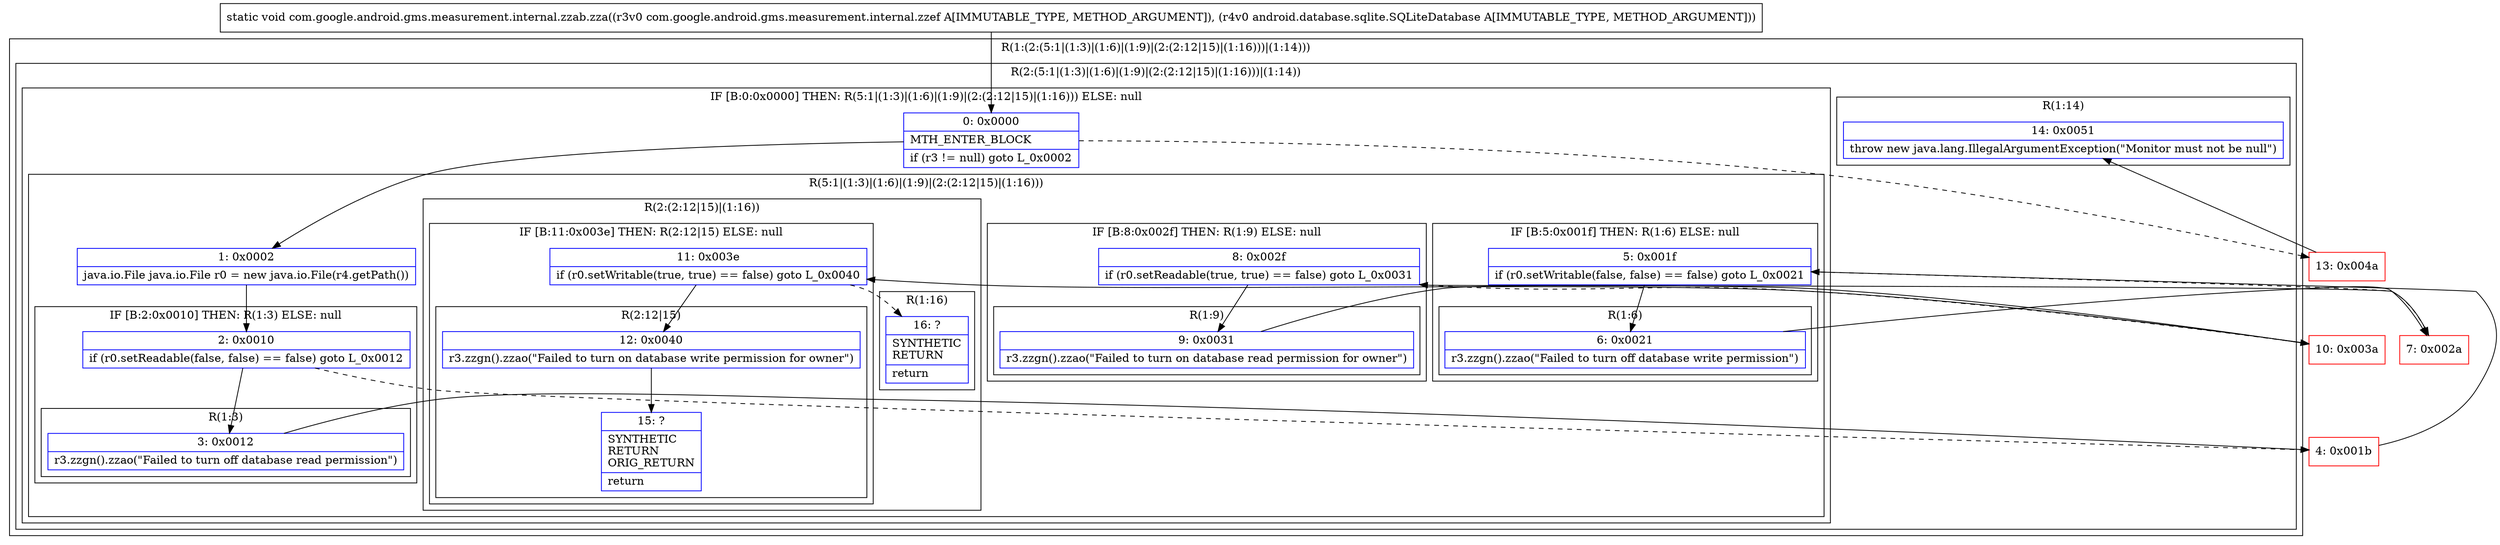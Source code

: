digraph "CFG forcom.google.android.gms.measurement.internal.zzab.zza(Lcom\/google\/android\/gms\/measurement\/internal\/zzef;Landroid\/database\/sqlite\/SQLiteDatabase;)V" {
subgraph cluster_Region_2116191522 {
label = "R(1:(2:(5:1|(1:3)|(1:6)|(1:9)|(2:(2:12|15)|(1:16)))|(1:14)))";
node [shape=record,color=blue];
subgraph cluster_Region_241472628 {
label = "R(2:(5:1|(1:3)|(1:6)|(1:9)|(2:(2:12|15)|(1:16)))|(1:14))";
node [shape=record,color=blue];
subgraph cluster_IfRegion_1071062241 {
label = "IF [B:0:0x0000] THEN: R(5:1|(1:3)|(1:6)|(1:9)|(2:(2:12|15)|(1:16))) ELSE: null";
node [shape=record,color=blue];
Node_0 [shape=record,label="{0\:\ 0x0000|MTH_ENTER_BLOCK\l|if (r3 != null) goto L_0x0002\l}"];
subgraph cluster_Region_484434818 {
label = "R(5:1|(1:3)|(1:6)|(1:9)|(2:(2:12|15)|(1:16)))";
node [shape=record,color=blue];
Node_1 [shape=record,label="{1\:\ 0x0002|java.io.File java.io.File r0 = new java.io.File(r4.getPath())\l}"];
subgraph cluster_IfRegion_1142851087 {
label = "IF [B:2:0x0010] THEN: R(1:3) ELSE: null";
node [shape=record,color=blue];
Node_2 [shape=record,label="{2\:\ 0x0010|if (r0.setReadable(false, false) == false) goto L_0x0012\l}"];
subgraph cluster_Region_1006441989 {
label = "R(1:3)";
node [shape=record,color=blue];
Node_3 [shape=record,label="{3\:\ 0x0012|r3.zzgn().zzao(\"Failed to turn off database read permission\")\l}"];
}
}
subgraph cluster_IfRegion_38507314 {
label = "IF [B:5:0x001f] THEN: R(1:6) ELSE: null";
node [shape=record,color=blue];
Node_5 [shape=record,label="{5\:\ 0x001f|if (r0.setWritable(false, false) == false) goto L_0x0021\l}"];
subgraph cluster_Region_1360826317 {
label = "R(1:6)";
node [shape=record,color=blue];
Node_6 [shape=record,label="{6\:\ 0x0021|r3.zzgn().zzao(\"Failed to turn off database write permission\")\l}"];
}
}
subgraph cluster_IfRegion_1857996730 {
label = "IF [B:8:0x002f] THEN: R(1:9) ELSE: null";
node [shape=record,color=blue];
Node_8 [shape=record,label="{8\:\ 0x002f|if (r0.setReadable(true, true) == false) goto L_0x0031\l}"];
subgraph cluster_Region_2071029422 {
label = "R(1:9)";
node [shape=record,color=blue];
Node_9 [shape=record,label="{9\:\ 0x0031|r3.zzgn().zzao(\"Failed to turn on database read permission for owner\")\l}"];
}
}
subgraph cluster_Region_2084982069 {
label = "R(2:(2:12|15)|(1:16))";
node [shape=record,color=blue];
subgraph cluster_IfRegion_228518428 {
label = "IF [B:11:0x003e] THEN: R(2:12|15) ELSE: null";
node [shape=record,color=blue];
Node_11 [shape=record,label="{11\:\ 0x003e|if (r0.setWritable(true, true) == false) goto L_0x0040\l}"];
subgraph cluster_Region_802697606 {
label = "R(2:12|15)";
node [shape=record,color=blue];
Node_12 [shape=record,label="{12\:\ 0x0040|r3.zzgn().zzao(\"Failed to turn on database write permission for owner\")\l}"];
Node_15 [shape=record,label="{15\:\ ?|SYNTHETIC\lRETURN\lORIG_RETURN\l|return\l}"];
}
}
subgraph cluster_Region_445620567 {
label = "R(1:16)";
node [shape=record,color=blue];
Node_16 [shape=record,label="{16\:\ ?|SYNTHETIC\lRETURN\l|return\l}"];
}
}
}
}
subgraph cluster_Region_1782309054 {
label = "R(1:14)";
node [shape=record,color=blue];
Node_14 [shape=record,label="{14\:\ 0x0051|throw new java.lang.IllegalArgumentException(\"Monitor must not be null\")\l}"];
}
}
}
Node_4 [shape=record,color=red,label="{4\:\ 0x001b}"];
Node_7 [shape=record,color=red,label="{7\:\ 0x002a}"];
Node_10 [shape=record,color=red,label="{10\:\ 0x003a}"];
Node_13 [shape=record,color=red,label="{13\:\ 0x004a}"];
MethodNode[shape=record,label="{static void com.google.android.gms.measurement.internal.zzab.zza((r3v0 com.google.android.gms.measurement.internal.zzef A[IMMUTABLE_TYPE, METHOD_ARGUMENT]), (r4v0 android.database.sqlite.SQLiteDatabase A[IMMUTABLE_TYPE, METHOD_ARGUMENT])) }"];
MethodNode -> Node_0;
Node_0 -> Node_1;
Node_0 -> Node_13[style=dashed];
Node_1 -> Node_2;
Node_2 -> Node_3;
Node_2 -> Node_4[style=dashed];
Node_3 -> Node_4;
Node_5 -> Node_6;
Node_5 -> Node_7[style=dashed];
Node_6 -> Node_7;
Node_8 -> Node_9;
Node_8 -> Node_10[style=dashed];
Node_9 -> Node_10;
Node_11 -> Node_12;
Node_11 -> Node_16[style=dashed];
Node_12 -> Node_15;
Node_4 -> Node_5;
Node_7 -> Node_8;
Node_10 -> Node_11;
Node_13 -> Node_14;
}

